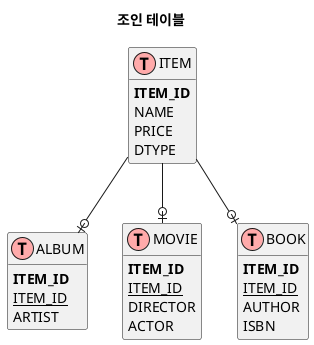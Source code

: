 @startuml

title 조인 테이블

!define table(x) class x << (T,#FFAAAA) >>
!define primary_key(x) <b>x</b>
!define foreign_key(x) <u>x</u>
hide methods
hide stereotypes

table(ITEM) {
    primary_key(ITEM_ID)
    NAME
    PRICE
    DTYPE
}

table(ALBUM) {
    primary_key(ITEM_ID)
    foreign_key(ITEM_ID)
    ARTIST
}

table(MOVIE) {
    primary_key(ITEM_ID)
    foreign_key(ITEM_ID)
    DIRECTOR
    ACTOR
}

table(BOOK) {
    primary_key(ITEM_ID)
    foreign_key(ITEM_ID)
    AUTHOR
    ISBN
}

ITEM --o| ALBUM
ITEM --o| MOVIE
ITEM --o| BOOK

@enduml